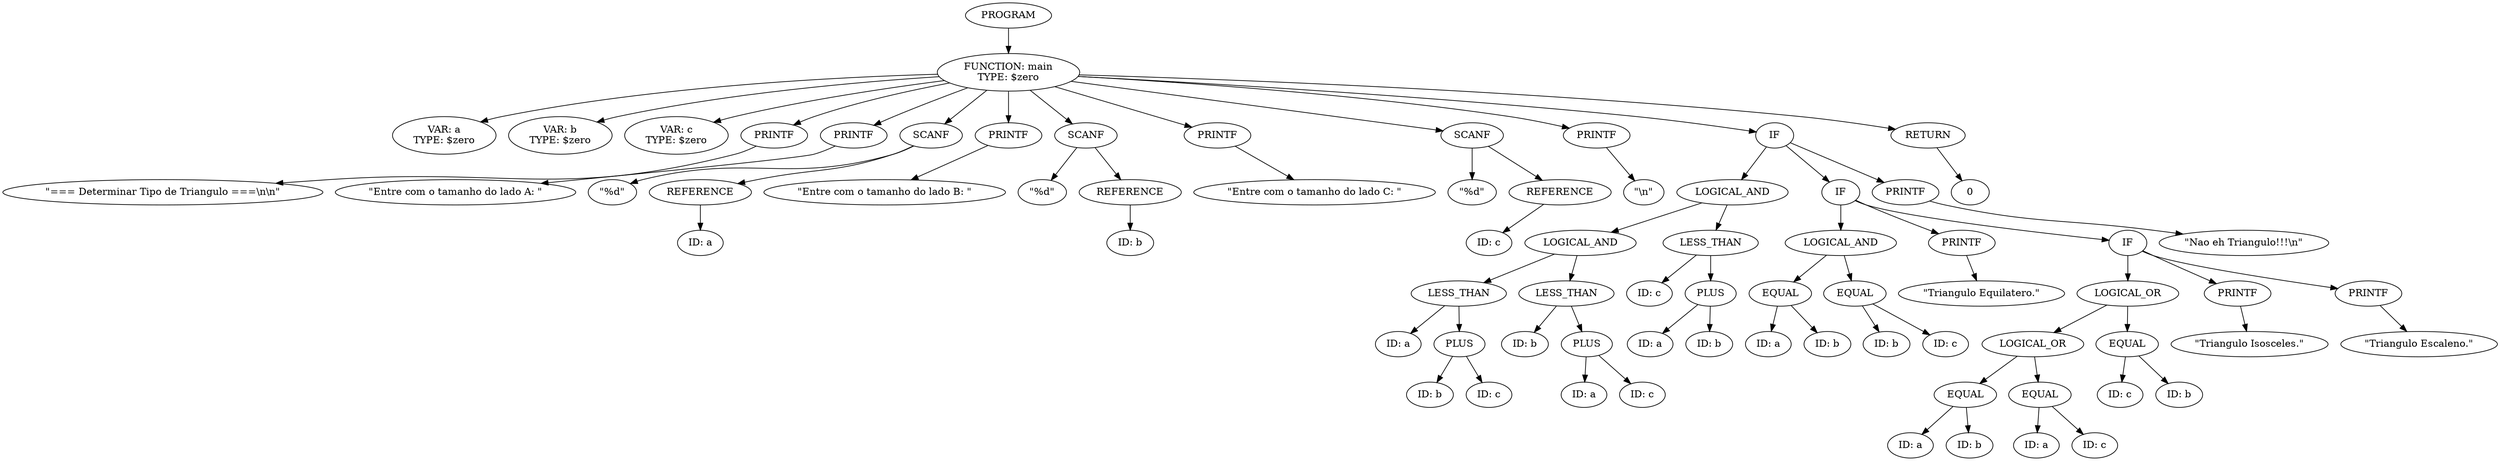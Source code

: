 digraph ast {
    n0 [label="PROGRAM"]
    n1 [label="FUNCTION: main
TYPE: $zero"]
    n2 [label="VAR: a
TYPE: $zero"]
    n3 [label="VAR: b
TYPE: $zero"]
    n4 [label="VAR: c
TYPE: $zero"]
    n5 [label="PRINTF"]
    n6 [label=<"=== Determinar Tipo de Triangulo ===\n\n">]
    n7 [label="PRINTF"]
    n8 [label=<"Entre com o tamanho do lado A: ">]
    n9 [label="SCANF"]
    n10 [label=<"%d">]
    n11 [label="REFERENCE"]
    n12 [label="ID: a"]
    n13 [label="PRINTF"]
    n14 [label=<"Entre com o tamanho do lado B: ">]
    n15 [label="SCANF"]
    n16 [label=<"%d">]
    n17 [label="REFERENCE"]
    n18 [label="ID: b"]
    n19 [label="PRINTF"]
    n20 [label=<"Entre com o tamanho do lado C: ">]
    n21 [label="SCANF"]
    n22 [label=<"%d">]
    n23 [label="REFERENCE"]
    n24 [label="ID: c"]
    n25 [label="PRINTF"]
    n26 [label=<"\n">]
    n27 [label="IF"]
    n28 [label="LOGICAL_AND"]
    n29 [label="LOGICAL_AND"]
    n30 [label="LESS_THAN"]
    n31 [label="ID: a"]
    n32 [label="PLUS"]
    n33 [label="ID: b"]
    n34 [label="ID: c"]
    n35 [label="LESS_THAN"]
    n36 [label="ID: b"]
    n37 [label="PLUS"]
    n38 [label="ID: a"]
    n39 [label="ID: c"]
    n40 [label="LESS_THAN"]
    n41 [label="ID: c"]
    n42 [label="PLUS"]
    n43 [label="ID: a"]
    n44 [label="ID: b"]
    n45 [label="IF"]
    n46 [label="LOGICAL_AND"]
    n47 [label="EQUAL"]
    n48 [label="ID: a"]
    n49 [label="ID: b"]
    n50 [label="EQUAL"]
    n51 [label="ID: b"]
    n52 [label="ID: c"]
    n53 [label="PRINTF"]
    n54 [label=<"Triangulo Equilatero.">]
    n55 [label="IF"]
    n56 [label="LOGICAL_OR"]
    n57 [label="LOGICAL_OR"]
    n58 [label="EQUAL"]
    n59 [label="ID: a"]
    n60 [label="ID: b"]
    n61 [label="EQUAL"]
    n62 [label="ID: a"]
    n63 [label="ID: c"]
    n64 [label="EQUAL"]
    n65 [label="ID: c"]
    n66 [label="ID: b"]
    n67 [label="PRINTF"]
    n68 [label=<"Triangulo Isosceles.">]
    n69 [label="PRINTF"]
    n70 [label=<"Triangulo Escaleno.">]
    n71 [label="PRINTF"]
    n72 [label=<"Nao eh Triangulo!!!\n">]
    n73 [label="RETURN"]
    n74 [label="0"]

    n0 -> n1
    n1 -> n2
    n1 -> n3
    n1 -> n4
    n1 -> n5
    n5 -> n6
    n1 -> n7
    n7 -> n8
    n1 -> n9
    n9 -> n10
    n9 -> n11
    n11 -> n12
    n1 -> n13
    n13 -> n14
    n1 -> n15
    n15 -> n16
    n15 -> n17
    n17 -> n18
    n1 -> n19
    n19 -> n20
    n1 -> n21
    n21 -> n22
    n21 -> n23
    n23 -> n24
    n1 -> n25
    n25 -> n26
    n1 -> n27
    n27 -> n28
    n28 -> n29
    n29 -> n30
    n30 -> n31
    n30 -> n32
    n32 -> n33
    n32 -> n34
    n29 -> n35
    n35 -> n36
    n35 -> n37
    n37 -> n38
    n37 -> n39
    n28 -> n40
    n40 -> n41
    n40 -> n42
    n42 -> n43
    n42 -> n44
    n27 -> n45
    n45 -> n46
    n46 -> n47
    n47 -> n48
    n47 -> n49
    n46 -> n50
    n50 -> n51
    n50 -> n52
    n45 -> n53
    n53 -> n54
    n45 -> n55
    n55 -> n56
    n56 -> n57
    n57 -> n58
    n58 -> n59
    n58 -> n60
    n57 -> n61
    n61 -> n62
    n61 -> n63
    n56 -> n64
    n64 -> n65
    n64 -> n66
    n55 -> n67
    n67 -> n68
    n55 -> n69
    n69 -> n70
    n27 -> n71
    n71 -> n72
    n1 -> n73
    n73 -> n74
}
